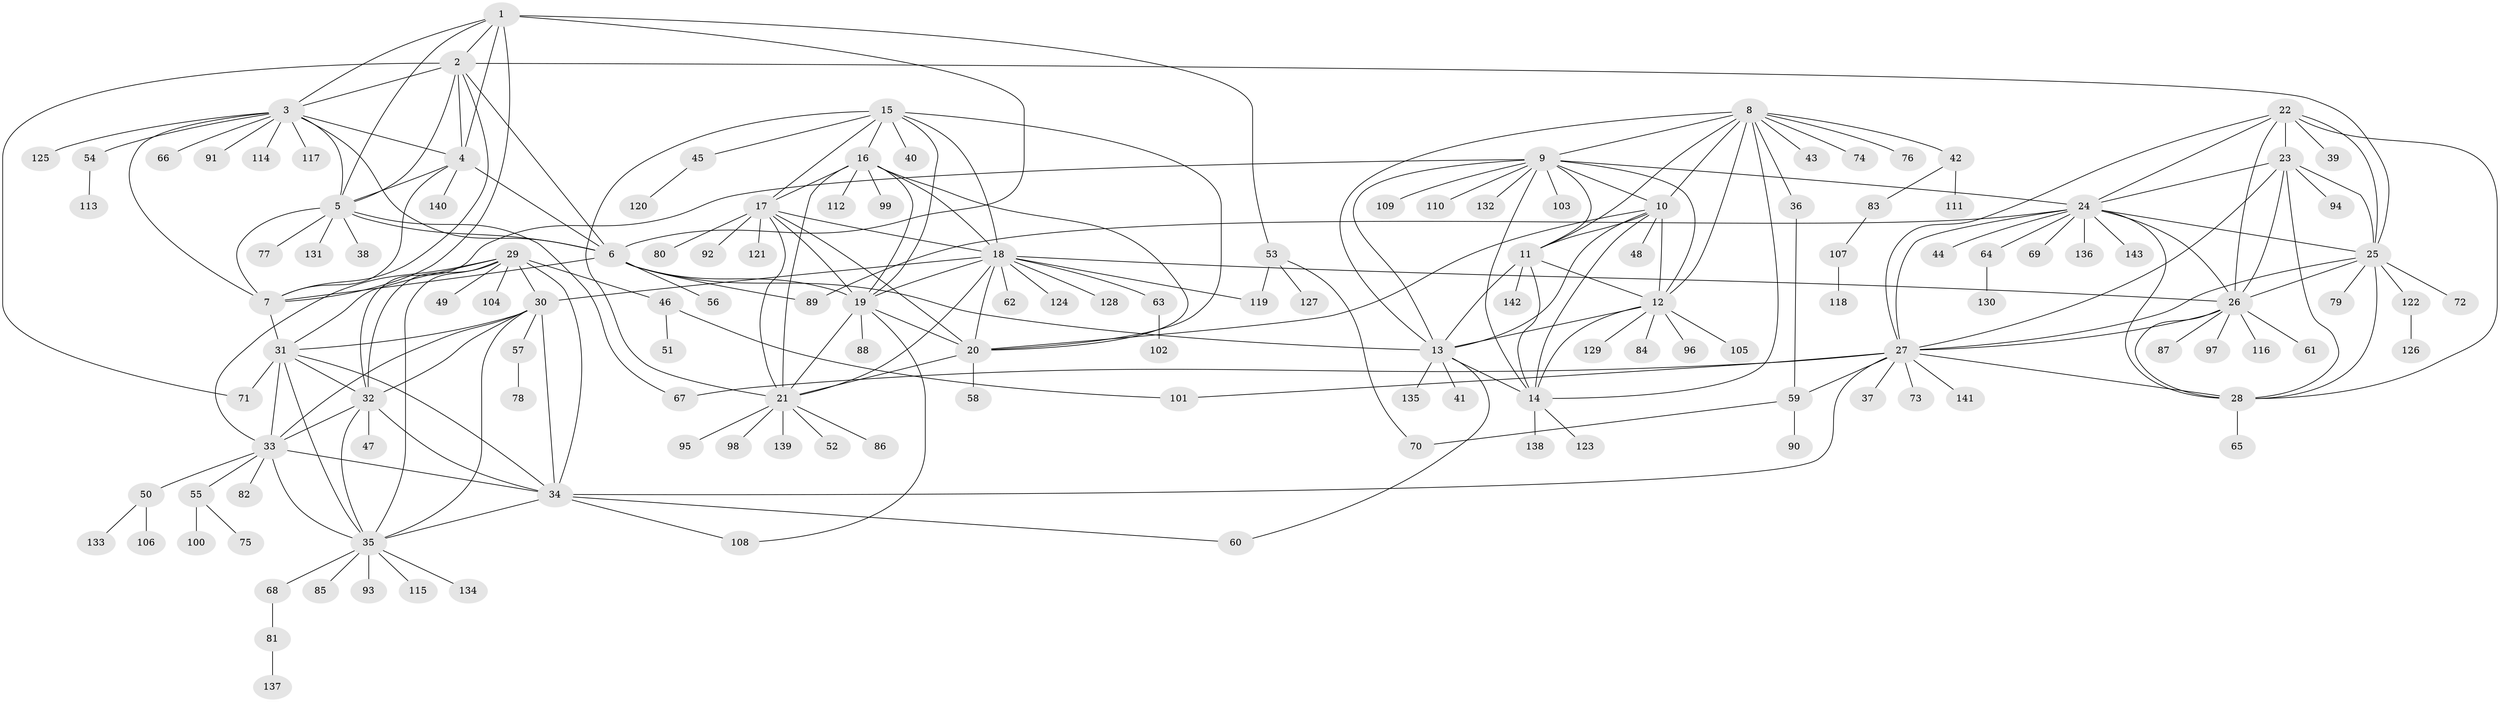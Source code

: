 // Generated by graph-tools (version 1.1) at 2025/26/03/09/25 03:26:40]
// undirected, 143 vertices, 232 edges
graph export_dot {
graph [start="1"]
  node [color=gray90,style=filled];
  1;
  2;
  3;
  4;
  5;
  6;
  7;
  8;
  9;
  10;
  11;
  12;
  13;
  14;
  15;
  16;
  17;
  18;
  19;
  20;
  21;
  22;
  23;
  24;
  25;
  26;
  27;
  28;
  29;
  30;
  31;
  32;
  33;
  34;
  35;
  36;
  37;
  38;
  39;
  40;
  41;
  42;
  43;
  44;
  45;
  46;
  47;
  48;
  49;
  50;
  51;
  52;
  53;
  54;
  55;
  56;
  57;
  58;
  59;
  60;
  61;
  62;
  63;
  64;
  65;
  66;
  67;
  68;
  69;
  70;
  71;
  72;
  73;
  74;
  75;
  76;
  77;
  78;
  79;
  80;
  81;
  82;
  83;
  84;
  85;
  86;
  87;
  88;
  89;
  90;
  91;
  92;
  93;
  94;
  95;
  96;
  97;
  98;
  99;
  100;
  101;
  102;
  103;
  104;
  105;
  106;
  107;
  108;
  109;
  110;
  111;
  112;
  113;
  114;
  115;
  116;
  117;
  118;
  119;
  120;
  121;
  122;
  123;
  124;
  125;
  126;
  127;
  128;
  129;
  130;
  131;
  132;
  133;
  134;
  135;
  136;
  137;
  138;
  139;
  140;
  141;
  142;
  143;
  1 -- 2;
  1 -- 3;
  1 -- 4;
  1 -- 5;
  1 -- 6;
  1 -- 7;
  1 -- 53;
  2 -- 3;
  2 -- 4;
  2 -- 5;
  2 -- 6;
  2 -- 7;
  2 -- 25;
  2 -- 71;
  3 -- 4;
  3 -- 5;
  3 -- 6;
  3 -- 7;
  3 -- 54;
  3 -- 66;
  3 -- 91;
  3 -- 114;
  3 -- 117;
  3 -- 125;
  4 -- 5;
  4 -- 6;
  4 -- 7;
  4 -- 140;
  5 -- 6;
  5 -- 7;
  5 -- 38;
  5 -- 67;
  5 -- 77;
  5 -- 131;
  6 -- 7;
  6 -- 13;
  6 -- 19;
  6 -- 56;
  6 -- 89;
  7 -- 31;
  8 -- 9;
  8 -- 10;
  8 -- 11;
  8 -- 12;
  8 -- 13;
  8 -- 14;
  8 -- 36;
  8 -- 42;
  8 -- 43;
  8 -- 74;
  8 -- 76;
  9 -- 10;
  9 -- 11;
  9 -- 12;
  9 -- 13;
  9 -- 14;
  9 -- 24;
  9 -- 32;
  9 -- 103;
  9 -- 109;
  9 -- 110;
  9 -- 132;
  10 -- 11;
  10 -- 12;
  10 -- 13;
  10 -- 14;
  10 -- 20;
  10 -- 48;
  11 -- 12;
  11 -- 13;
  11 -- 14;
  11 -- 142;
  12 -- 13;
  12 -- 14;
  12 -- 84;
  12 -- 96;
  12 -- 105;
  12 -- 129;
  13 -- 14;
  13 -- 41;
  13 -- 60;
  13 -- 135;
  14 -- 123;
  14 -- 138;
  15 -- 16;
  15 -- 17;
  15 -- 18;
  15 -- 19;
  15 -- 20;
  15 -- 21;
  15 -- 40;
  15 -- 45;
  16 -- 17;
  16 -- 18;
  16 -- 19;
  16 -- 20;
  16 -- 21;
  16 -- 99;
  16 -- 112;
  17 -- 18;
  17 -- 19;
  17 -- 20;
  17 -- 21;
  17 -- 80;
  17 -- 92;
  17 -- 121;
  18 -- 19;
  18 -- 20;
  18 -- 21;
  18 -- 26;
  18 -- 30;
  18 -- 62;
  18 -- 63;
  18 -- 119;
  18 -- 124;
  18 -- 128;
  19 -- 20;
  19 -- 21;
  19 -- 88;
  19 -- 108;
  20 -- 21;
  20 -- 58;
  21 -- 52;
  21 -- 86;
  21 -- 95;
  21 -- 98;
  21 -- 139;
  22 -- 23;
  22 -- 24;
  22 -- 25;
  22 -- 26;
  22 -- 27;
  22 -- 28;
  22 -- 39;
  23 -- 24;
  23 -- 25;
  23 -- 26;
  23 -- 27;
  23 -- 28;
  23 -- 94;
  24 -- 25;
  24 -- 26;
  24 -- 27;
  24 -- 28;
  24 -- 44;
  24 -- 64;
  24 -- 69;
  24 -- 89;
  24 -- 136;
  24 -- 143;
  25 -- 26;
  25 -- 27;
  25 -- 28;
  25 -- 72;
  25 -- 79;
  25 -- 122;
  26 -- 27;
  26 -- 28;
  26 -- 61;
  26 -- 87;
  26 -- 97;
  26 -- 116;
  27 -- 28;
  27 -- 34;
  27 -- 37;
  27 -- 59;
  27 -- 67;
  27 -- 73;
  27 -- 101;
  27 -- 141;
  28 -- 65;
  29 -- 30;
  29 -- 31;
  29 -- 32;
  29 -- 33;
  29 -- 34;
  29 -- 35;
  29 -- 46;
  29 -- 49;
  29 -- 104;
  30 -- 31;
  30 -- 32;
  30 -- 33;
  30 -- 34;
  30 -- 35;
  30 -- 57;
  31 -- 32;
  31 -- 33;
  31 -- 34;
  31 -- 35;
  31 -- 71;
  32 -- 33;
  32 -- 34;
  32 -- 35;
  32 -- 47;
  33 -- 34;
  33 -- 35;
  33 -- 50;
  33 -- 55;
  33 -- 82;
  34 -- 35;
  34 -- 60;
  34 -- 108;
  35 -- 68;
  35 -- 85;
  35 -- 93;
  35 -- 115;
  35 -- 134;
  36 -- 59;
  42 -- 83;
  42 -- 111;
  45 -- 120;
  46 -- 51;
  46 -- 101;
  50 -- 106;
  50 -- 133;
  53 -- 70;
  53 -- 119;
  53 -- 127;
  54 -- 113;
  55 -- 75;
  55 -- 100;
  57 -- 78;
  59 -- 70;
  59 -- 90;
  63 -- 102;
  64 -- 130;
  68 -- 81;
  81 -- 137;
  83 -- 107;
  107 -- 118;
  122 -- 126;
}
